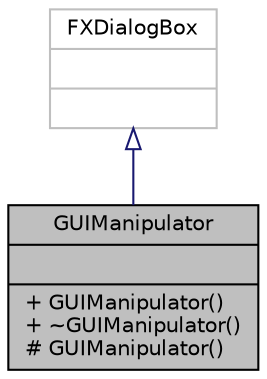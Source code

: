 digraph "GUIManipulator"
{
  edge [fontname="Helvetica",fontsize="10",labelfontname="Helvetica",labelfontsize="10"];
  node [fontname="Helvetica",fontsize="10",shape=record];
  Node5 [label="{GUIManipulator\n||+ GUIManipulator()\l+ ~GUIManipulator()\l# GUIManipulator()\l}",height=0.2,width=0.4,color="black", fillcolor="grey75", style="filled", fontcolor="black"];
  Node6 -> Node5 [dir="back",color="midnightblue",fontsize="10",style="solid",arrowtail="onormal",fontname="Helvetica"];
  Node6 [label="{FXDialogBox\n||}",height=0.2,width=0.4,color="grey75", fillcolor="white", style="filled"];
}

